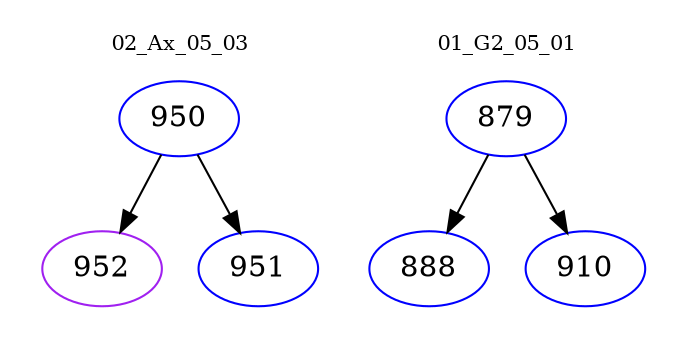 digraph{
subgraph cluster_0 {
color = white
label = "02_Ax_05_03";
fontsize=10;
T0_950 [label="950", color="blue"]
T0_950 -> T0_952 [color="black"]
T0_952 [label="952", color="purple"]
T0_950 -> T0_951 [color="black"]
T0_951 [label="951", color="blue"]
}
subgraph cluster_1 {
color = white
label = "01_G2_05_01";
fontsize=10;
T1_879 [label="879", color="blue"]
T1_879 -> T1_888 [color="black"]
T1_888 [label="888", color="blue"]
T1_879 -> T1_910 [color="black"]
T1_910 [label="910", color="blue"]
}
}
